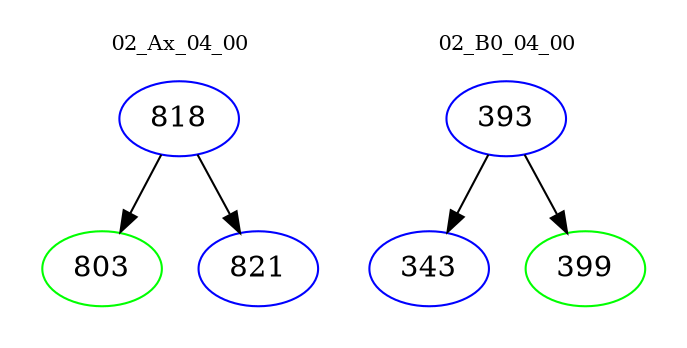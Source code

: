 digraph{
subgraph cluster_0 {
color = white
label = "02_Ax_04_00";
fontsize=10;
T0_818 [label="818", color="blue"]
T0_818 -> T0_803 [color="black"]
T0_803 [label="803", color="green"]
T0_818 -> T0_821 [color="black"]
T0_821 [label="821", color="blue"]
}
subgraph cluster_1 {
color = white
label = "02_B0_04_00";
fontsize=10;
T1_393 [label="393", color="blue"]
T1_393 -> T1_343 [color="black"]
T1_343 [label="343", color="blue"]
T1_393 -> T1_399 [color="black"]
T1_399 [label="399", color="green"]
}
}
